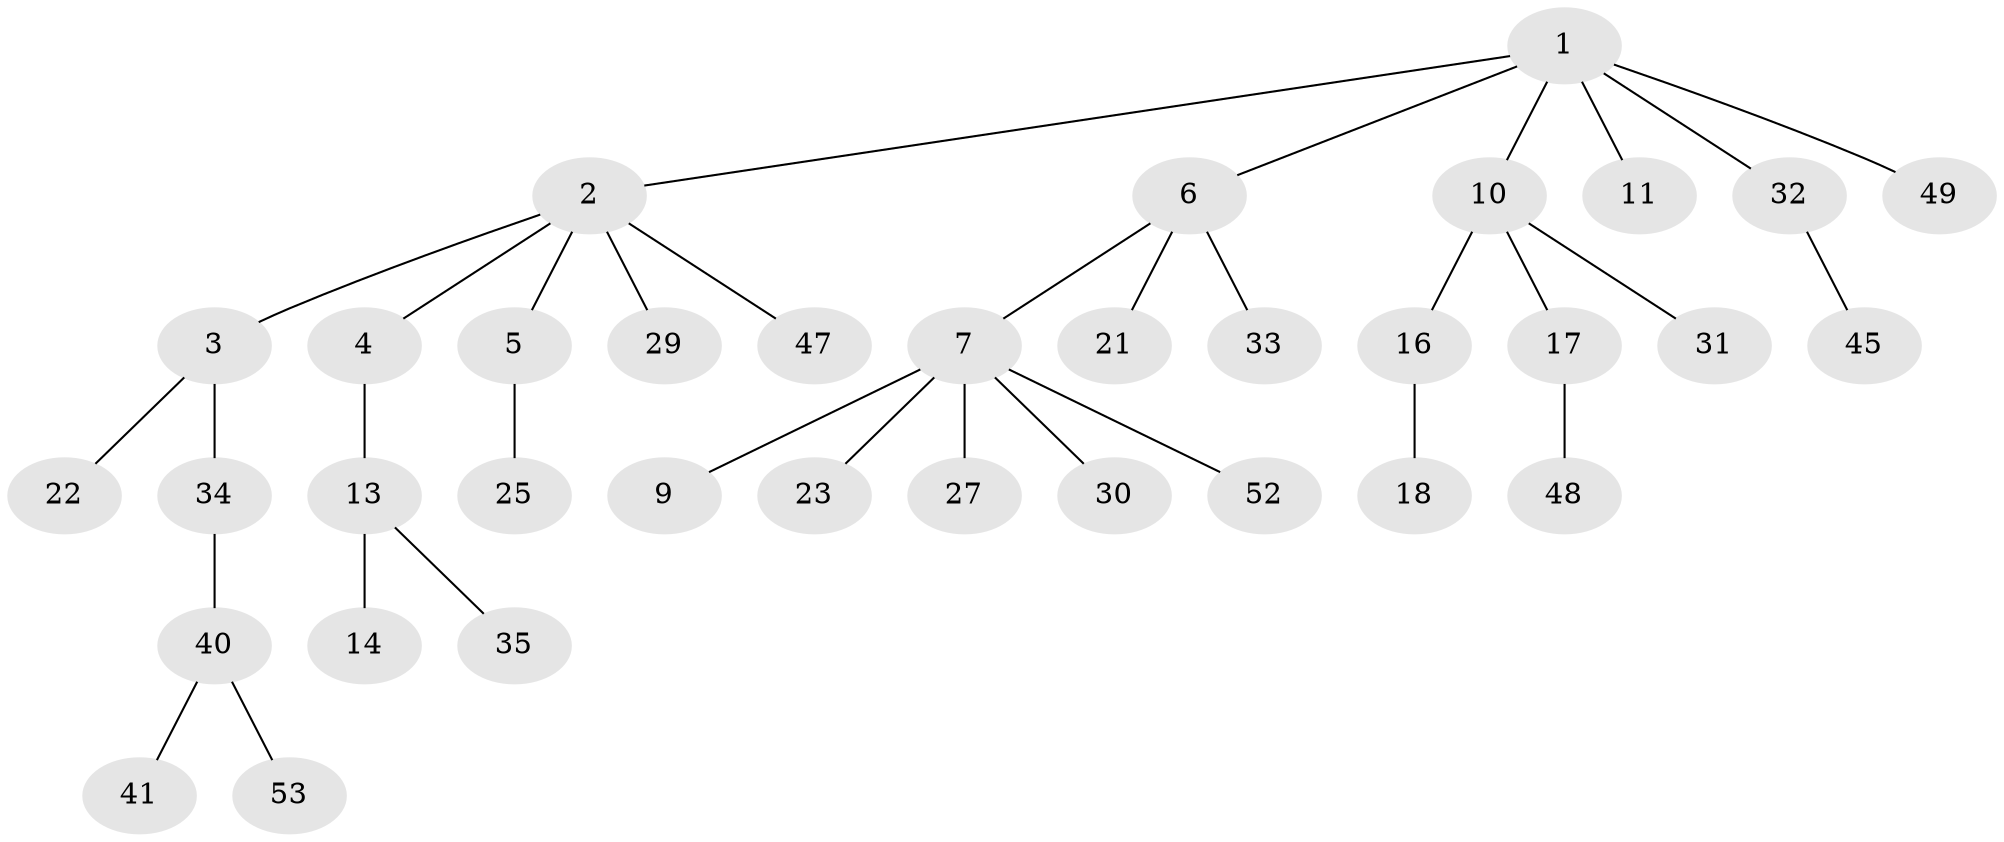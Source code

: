 // Generated by graph-tools (version 1.1) at 2025/52/02/27/25 19:52:12]
// undirected, 35 vertices, 34 edges
graph export_dot {
graph [start="1"]
  node [color=gray90,style=filled];
  1 [super="+20"];
  2 [super="+12"];
  3 [super="+8"];
  4;
  5 [super="+39"];
  6 [super="+19"];
  7 [super="+26"];
  9;
  10 [super="+15"];
  11 [super="+44"];
  13 [super="+24"];
  14;
  16 [super="+36"];
  17 [super="+37"];
  18;
  21;
  22 [super="+28"];
  23;
  25;
  27 [super="+38"];
  29;
  30 [super="+42"];
  31;
  32;
  33;
  34;
  35;
  40 [super="+43"];
  41;
  45 [super="+46"];
  47;
  48 [super="+50"];
  49 [super="+51"];
  52;
  53;
  1 -- 2;
  1 -- 6;
  1 -- 10;
  1 -- 11;
  1 -- 32;
  1 -- 49;
  2 -- 3;
  2 -- 4;
  2 -- 5;
  2 -- 29;
  2 -- 47;
  3 -- 22;
  3 -- 34;
  4 -- 13;
  5 -- 25;
  6 -- 7;
  6 -- 21;
  6 -- 33;
  7 -- 9;
  7 -- 23;
  7 -- 27;
  7 -- 52;
  7 -- 30;
  10 -- 31;
  10 -- 16;
  10 -- 17;
  13 -- 14;
  13 -- 35;
  16 -- 18;
  17 -- 48;
  32 -- 45;
  34 -- 40;
  40 -- 41;
  40 -- 53;
}
